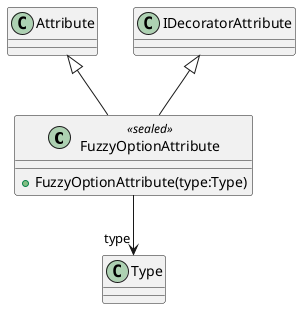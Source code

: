 @startuml
class FuzzyOptionAttribute <<sealed>> {
    + FuzzyOptionAttribute(type:Type)
}
Attribute <|-- FuzzyOptionAttribute
IDecoratorAttribute <|-- FuzzyOptionAttribute
FuzzyOptionAttribute --> "type" Type
@enduml
